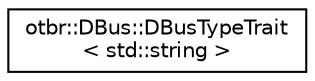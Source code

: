digraph "Graphical Class Hierarchy"
{
  edge [fontname="Helvetica",fontsize="10",labelfontname="Helvetica",labelfontsize="10"];
  node [fontname="Helvetica",fontsize="10",shape=record];
  rankdir="LR";
  Node0 [label="otbr::DBus::DBusTypeTrait\l\< std::string \>",height=0.2,width=0.4,color="black", fillcolor="white", style="filled",URL="$d1/de2/structotbr_1_1DBus_1_1DBusTypeTrait_3_01std_1_1string_01_4.html"];
}
